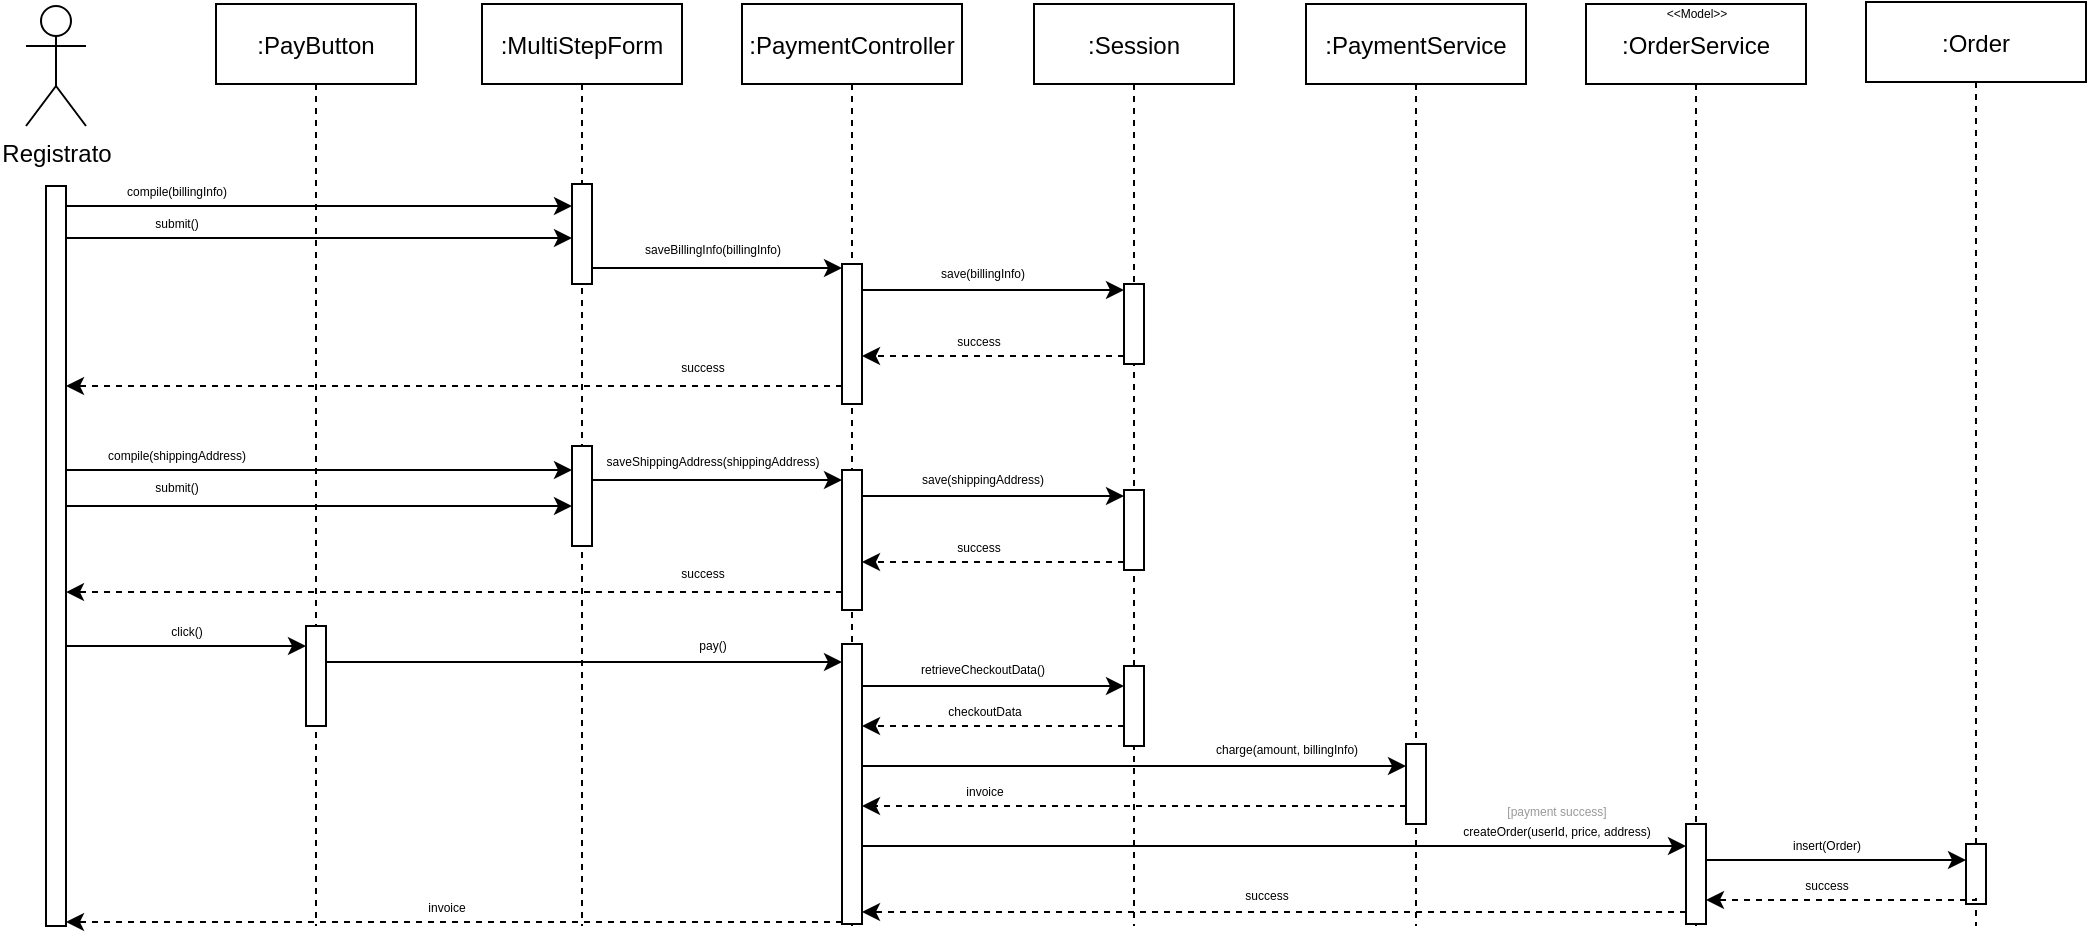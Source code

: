 <mxfile version="15.8.7" type="device"><diagram id="kgpKYQtTHZ0yAKxKKP6v" name="Pay"><mxGraphModel dx="1892" dy="1216" grid="1" gridSize="10" guides="1" tooltips="1" connect="1" arrows="1" fold="1" page="1" pageScale="1" pageWidth="850" pageHeight="1100" math="0" shadow="0"><root><mxCell id="0"/><mxCell id="1" parent="0"/><mxCell id="rYA47qfKNiLAJXPMbVU1-1" value=":MultiStepForm" style="shape=umlLifeline;perimeter=lifelinePerimeter;container=1;collapsible=0;recursiveResize=0;rounded=0;shadow=0;strokeWidth=1;" parent="1" vertex="1"><mxGeometry x="308" y="99" width="100" height="461" as="geometry"/></mxCell><mxCell id="rYA47qfKNiLAJXPMbVU1-2" value="" style="points=[];perimeter=orthogonalPerimeter;rounded=0;shadow=0;strokeWidth=1;" parent="rYA47qfKNiLAJXPMbVU1-1" vertex="1"><mxGeometry x="45" y="90" width="10" height="50" as="geometry"/></mxCell><mxCell id="lNverCXUpuTTPfXprSft-1" value="" style="points=[];perimeter=orthogonalPerimeter;rounded=0;shadow=0;strokeWidth=1;" parent="rYA47qfKNiLAJXPMbVU1-1" vertex="1"><mxGeometry x="45" y="221" width="10" height="50" as="geometry"/></mxCell><mxCell id="rYA47qfKNiLAJXPMbVU1-3" value="Registrato" style="shape=umlActor;verticalLabelPosition=bottom;verticalAlign=top;html=1;outlineConnect=0;" parent="1" vertex="1"><mxGeometry x="80" y="100" width="30" height="60" as="geometry"/></mxCell><mxCell id="rYA47qfKNiLAJXPMbVU1-36" style="edgeStyle=orthogonalEdgeStyle;rounded=0;orthogonalLoop=1;jettySize=auto;html=1;" parent="1" source="rYA47qfKNiLAJXPMbVU1-4" target="rYA47qfKNiLAJXPMbVU1-2" edge="1"><mxGeometry relative="1" as="geometry"><Array as="points"><mxPoint x="160" y="200"/><mxPoint x="160" y="200"/></Array></mxGeometry></mxCell><mxCell id="lNverCXUpuTTPfXprSft-20" style="edgeStyle=orthogonalEdgeStyle;rounded=0;orthogonalLoop=1;jettySize=auto;html=1;" parent="1" source="rYA47qfKNiLAJXPMbVU1-4" target="lNverCXUpuTTPfXprSft-19" edge="1"><mxGeometry relative="1" as="geometry"><Array as="points"><mxPoint x="160" y="420"/><mxPoint x="160" y="420"/></Array></mxGeometry></mxCell><mxCell id="rYA47qfKNiLAJXPMbVU1-4" value="" style="points=[];perimeter=orthogonalPerimeter;rounded=0;shadow=0;strokeWidth=1;" parent="1" vertex="1"><mxGeometry x="90" y="190" width="10" height="370" as="geometry"/></mxCell><mxCell id="rYA47qfKNiLAJXPMbVU1-5" value=":PaymentController" style="shape=umlLifeline;perimeter=lifelinePerimeter;container=1;collapsible=0;recursiveResize=0;rounded=0;shadow=0;strokeWidth=1;" parent="1" vertex="1"><mxGeometry x="438" y="99" width="110" height="461" as="geometry"/></mxCell><mxCell id="rYA47qfKNiLAJXPMbVU1-6" value="" style="points=[];perimeter=orthogonalPerimeter;rounded=0;shadow=0;strokeWidth=1;" parent="rYA47qfKNiLAJXPMbVU1-5" vertex="1"><mxGeometry x="50" y="130" width="10" height="70" as="geometry"/></mxCell><mxCell id="lNverCXUpuTTPfXprSft-6" value="" style="points=[];perimeter=orthogonalPerimeter;rounded=0;shadow=0;strokeWidth=1;" parent="rYA47qfKNiLAJXPMbVU1-5" vertex="1"><mxGeometry x="50" y="233" width="10" height="70" as="geometry"/></mxCell><mxCell id="lNverCXUpuTTPfXprSft-23" value="" style="points=[];perimeter=orthogonalPerimeter;rounded=0;shadow=0;strokeWidth=1;" parent="rYA47qfKNiLAJXPMbVU1-5" vertex="1"><mxGeometry x="50" y="320" width="10" height="140" as="geometry"/></mxCell><mxCell id="rYA47qfKNiLAJXPMbVU1-7" value=":Session" style="shape=umlLifeline;perimeter=lifelinePerimeter;container=1;collapsible=0;recursiveResize=0;rounded=0;shadow=0;strokeWidth=1;" parent="1" vertex="1"><mxGeometry x="584" y="99" width="100" height="461" as="geometry"/></mxCell><mxCell id="rYA47qfKNiLAJXPMbVU1-8" value="" style="points=[];perimeter=orthogonalPerimeter;rounded=0;shadow=0;strokeWidth=1;" parent="rYA47qfKNiLAJXPMbVU1-7" vertex="1"><mxGeometry x="45" y="140" width="10" height="40" as="geometry"/></mxCell><mxCell id="lNverCXUpuTTPfXprSft-7" value="" style="points=[];perimeter=orthogonalPerimeter;rounded=0;shadow=0;strokeWidth=1;" parent="rYA47qfKNiLAJXPMbVU1-7" vertex="1"><mxGeometry x="45" y="243" width="10" height="40" as="geometry"/></mxCell><mxCell id="lNverCXUpuTTPfXprSft-26" value="" style="points=[];perimeter=orthogonalPerimeter;rounded=0;shadow=0;strokeWidth=1;" parent="rYA47qfKNiLAJXPMbVU1-7" vertex="1"><mxGeometry x="45" y="331" width="10" height="40" as="geometry"/></mxCell><mxCell id="rYA47qfKNiLAJXPMbVU1-10" style="edgeStyle=orthogonalEdgeStyle;rounded=0;orthogonalLoop=1;jettySize=auto;html=1;" parent="1" edge="1"><mxGeometry relative="1" as="geometry"><mxPoint x="488.0" y="231" as="targetPoint"/><Array as="points"><mxPoint x="488" y="231"/></Array><mxPoint x="363.0" y="231" as="sourcePoint"/></mxGeometry></mxCell><mxCell id="rYA47qfKNiLAJXPMbVU1-11" value="saveBillingInfo(billingInfo)" style="text;html=1;align=center;verticalAlign=middle;resizable=0;points=[];autosize=1;strokeColor=none;fillColor=none;fontSize=6;" parent="1" vertex="1"><mxGeometry x="383" y="217" width="80" height="10" as="geometry"/></mxCell><mxCell id="rYA47qfKNiLAJXPMbVU1-12" value="compile(billingInfo)" style="text;html=1;align=center;verticalAlign=middle;resizable=0;points=[];autosize=1;strokeColor=none;fillColor=none;fontSize=6;" parent="1" vertex="1"><mxGeometry x="120" y="188" width="70" height="10" as="geometry"/></mxCell><mxCell id="rYA47qfKNiLAJXPMbVU1-14" value="save(billingInfo)" style="text;html=1;align=center;verticalAlign=middle;resizable=0;points=[];autosize=1;strokeColor=none;fillColor=none;fontSize=6;" parent="1" vertex="1"><mxGeometry x="528" y="229" width="60" height="10" as="geometry"/></mxCell><mxCell id="rYA47qfKNiLAJXPMbVU1-15" style="edgeStyle=orthogonalEdgeStyle;rounded=0;orthogonalLoop=1;jettySize=auto;html=1;" parent="1" target="rYA47qfKNiLAJXPMbVU1-8" edge="1"><mxGeometry relative="1" as="geometry"><mxPoint x="618.0" y="242" as="targetPoint"/><Array as="points"><mxPoint x="498" y="242"/></Array><mxPoint x="498.0" y="244.029" as="sourcePoint"/></mxGeometry></mxCell><mxCell id="rYA47qfKNiLAJXPMbVU1-16" style="edgeStyle=orthogonalEdgeStyle;rounded=0;orthogonalLoop=1;jettySize=auto;html=1;dashed=1;" parent="1" source="rYA47qfKNiLAJXPMbVU1-8" edge="1"><mxGeometry relative="1" as="geometry"><mxPoint x="618.0" y="275" as="sourcePoint"/><mxPoint x="498.0" y="275" as="targetPoint"/><Array as="points"><mxPoint x="600" y="275"/><mxPoint x="600" y="275"/></Array></mxGeometry></mxCell><mxCell id="rYA47qfKNiLAJXPMbVU1-17" value="success" style="text;html=1;align=center;verticalAlign=middle;resizable=0;points=[];autosize=1;strokeColor=none;fillColor=none;fontSize=6;" parent="1" vertex="1"><mxGeometry x="536" y="263" width="40" height="10" as="geometry"/></mxCell><mxCell id="rYA47qfKNiLAJXPMbVU1-37" value="submit()" style="text;html=1;align=center;verticalAlign=middle;resizable=0;points=[];autosize=1;strokeColor=none;fillColor=none;fontSize=6;" parent="1" vertex="1"><mxGeometry x="135" y="204.28" width="40" height="10" as="geometry"/></mxCell><mxCell id="rYA47qfKNiLAJXPMbVU1-38" style="edgeStyle=orthogonalEdgeStyle;rounded=0;orthogonalLoop=1;jettySize=auto;html=1;" parent="1" edge="1"><mxGeometry relative="1" as="geometry"><mxPoint x="100" y="216" as="sourcePoint"/><mxPoint x="353" y="216" as="targetPoint"/><Array as="points"><mxPoint x="100" y="216"/></Array></mxGeometry></mxCell><mxCell id="rYA47qfKNiLAJXPMbVU1-39" value="success" style="text;html=1;align=center;verticalAlign=middle;resizable=0;points=[];autosize=1;strokeColor=none;fillColor=none;fontSize=6;" parent="1" vertex="1"><mxGeometry x="398" y="276" width="40" height="10" as="geometry"/></mxCell><mxCell id="rYA47qfKNiLAJXPMbVU1-40" style="edgeStyle=orthogonalEdgeStyle;rounded=0;orthogonalLoop=1;jettySize=auto;html=1;dashed=1;" parent="1" source="rYA47qfKNiLAJXPMbVU1-6" target="rYA47qfKNiLAJXPMbVU1-4" edge="1"><mxGeometry relative="1" as="geometry"><mxPoint x="350.0" y="285" as="sourcePoint"/><mxPoint x="230.0" y="285" as="targetPoint"/><Array as="points"><mxPoint x="290" y="290"/><mxPoint x="290" y="290"/></Array></mxGeometry></mxCell><mxCell id="lNverCXUpuTTPfXprSft-2" value="compile(shippingAddress)" style="text;html=1;align=center;verticalAlign=middle;resizable=0;points=[];autosize=1;strokeColor=none;fillColor=none;fontSize=6;" parent="1" vertex="1"><mxGeometry x="115" y="320" width="80" height="10" as="geometry"/></mxCell><mxCell id="lNverCXUpuTTPfXprSft-3" style="edgeStyle=orthogonalEdgeStyle;rounded=0;orthogonalLoop=1;jettySize=auto;html=1;" parent="1" target="lNverCXUpuTTPfXprSft-1" edge="1"><mxGeometry relative="1" as="geometry"><mxPoint x="100" y="332" as="sourcePoint"/><mxPoint x="220" y="332" as="targetPoint"/><Array as="points"><mxPoint x="290" y="332"/><mxPoint x="290" y="332"/></Array></mxGeometry></mxCell><mxCell id="lNverCXUpuTTPfXprSft-4" value="submit()" style="text;html=1;align=center;verticalAlign=middle;resizable=0;points=[];autosize=1;strokeColor=none;fillColor=none;fontSize=6;" parent="1" vertex="1"><mxGeometry x="135" y="336.28" width="40" height="10" as="geometry"/></mxCell><mxCell id="lNverCXUpuTTPfXprSft-5" style="edgeStyle=orthogonalEdgeStyle;rounded=0;orthogonalLoop=1;jettySize=auto;html=1;" parent="1" target="lNverCXUpuTTPfXprSft-1" edge="1"><mxGeometry relative="1" as="geometry"><mxPoint x="100.0" y="348.314" as="sourcePoint"/><mxPoint x="220.0" y="348.314" as="targetPoint"/><Array as="points"><mxPoint x="100" y="350"/></Array></mxGeometry></mxCell><mxCell id="lNverCXUpuTTPfXprSft-8" style="edgeStyle=orthogonalEdgeStyle;rounded=0;orthogonalLoop=1;jettySize=auto;html=1;" parent="1" edge="1"><mxGeometry relative="1" as="geometry"><mxPoint x="488.0" y="337" as="targetPoint"/><Array as="points"><mxPoint x="488" y="337"/></Array><mxPoint x="363.0" y="337" as="sourcePoint"/></mxGeometry></mxCell><mxCell id="lNverCXUpuTTPfXprSft-9" value="saveShippingAddress(shippingAddress)" style="text;html=1;align=center;verticalAlign=middle;resizable=0;points=[];autosize=1;strokeColor=none;fillColor=none;fontSize=6;" parent="1" vertex="1"><mxGeometry x="363" y="323" width="120" height="10" as="geometry"/></mxCell><mxCell id="lNverCXUpuTTPfXprSft-10" value="save(shippingAddress)" style="text;html=1;align=center;verticalAlign=middle;resizable=0;points=[];autosize=1;strokeColor=none;fillColor=none;fontSize=6;" parent="1" vertex="1"><mxGeometry x="518" y="332" width="80" height="10" as="geometry"/></mxCell><mxCell id="lNverCXUpuTTPfXprSft-11" style="edgeStyle=orthogonalEdgeStyle;rounded=0;orthogonalLoop=1;jettySize=auto;html=1;" parent="1" target="lNverCXUpuTTPfXprSft-7" edge="1"><mxGeometry relative="1" as="geometry"><mxPoint x="618.0" y="345" as="targetPoint"/><Array as="points"><mxPoint x="498" y="345"/></Array><mxPoint x="498.0" y="347.029" as="sourcePoint"/></mxGeometry></mxCell><mxCell id="lNverCXUpuTTPfXprSft-12" style="edgeStyle=orthogonalEdgeStyle;rounded=0;orthogonalLoop=1;jettySize=auto;html=1;dashed=1;" parent="1" source="lNverCXUpuTTPfXprSft-7" edge="1"><mxGeometry relative="1" as="geometry"><mxPoint x="618.0" y="378" as="sourcePoint"/><mxPoint x="498.0" y="378" as="targetPoint"/><Array as="points"><mxPoint x="600" y="378"/><mxPoint x="600" y="378"/></Array></mxGeometry></mxCell><mxCell id="lNverCXUpuTTPfXprSft-13" value="success" style="text;html=1;align=center;verticalAlign=middle;resizable=0;points=[];autosize=1;strokeColor=none;fillColor=none;fontSize=6;" parent="1" vertex="1"><mxGeometry x="536" y="366" width="40" height="10" as="geometry"/></mxCell><mxCell id="lNverCXUpuTTPfXprSft-14" value="success" style="text;html=1;align=center;verticalAlign=middle;resizable=0;points=[];autosize=1;strokeColor=none;fillColor=none;fontSize=6;" parent="1" vertex="1"><mxGeometry x="398" y="379" width="40" height="10" as="geometry"/></mxCell><mxCell id="lNverCXUpuTTPfXprSft-15" style="edgeStyle=orthogonalEdgeStyle;rounded=0;orthogonalLoop=1;jettySize=auto;html=1;dashed=1;" parent="1" source="lNverCXUpuTTPfXprSft-6" edge="1"><mxGeometry relative="1" as="geometry"><mxPoint x="350.0" y="388" as="sourcePoint"/><mxPoint x="100.0" y="393.034" as="targetPoint"/><Array as="points"><mxPoint x="290" y="393"/><mxPoint x="290" y="393"/></Array></mxGeometry></mxCell><mxCell id="lNverCXUpuTTPfXprSft-16" value=":PayButton" style="shape=umlLifeline;perimeter=lifelinePerimeter;container=1;collapsible=0;recursiveResize=0;rounded=0;shadow=0;strokeWidth=1;" parent="1" vertex="1"><mxGeometry x="175" y="99" width="100" height="461" as="geometry"/></mxCell><mxCell id="lNverCXUpuTTPfXprSft-19" value="" style="points=[];perimeter=orthogonalPerimeter;rounded=0;shadow=0;strokeWidth=1;" parent="lNverCXUpuTTPfXprSft-16" vertex="1"><mxGeometry x="45" y="311" width="10" height="50" as="geometry"/></mxCell><mxCell id="lNverCXUpuTTPfXprSft-21" value="&lt;font style=&quot;font-size: 6px;&quot;&gt;click()&lt;/font&gt;" style="text;html=1;align=center;verticalAlign=middle;resizable=0;points=[];autosize=1;strokeColor=none;fillColor=none;fontSize=6;" parent="1" vertex="1"><mxGeometry x="145" y="408" width="30" height="10" as="geometry"/></mxCell><mxCell id="lNverCXUpuTTPfXprSft-24" style="edgeStyle=orthogonalEdgeStyle;rounded=0;orthogonalLoop=1;jettySize=auto;html=1;fontSize=6;" parent="1" edge="1"><mxGeometry relative="1" as="geometry"><mxPoint x="230" y="428.029" as="sourcePoint"/><mxPoint x="488" y="428.029" as="targetPoint"/><Array as="points"><mxPoint x="290" y="428"/><mxPoint x="290" y="428"/></Array></mxGeometry></mxCell><mxCell id="lNverCXUpuTTPfXprSft-25" value="pay()" style="text;html=1;align=center;verticalAlign=middle;resizable=0;points=[];autosize=1;strokeColor=none;fillColor=none;fontSize=6;" parent="1" vertex="1"><mxGeometry x="408" y="415" width="30" height="10" as="geometry"/></mxCell><mxCell id="lNverCXUpuTTPfXprSft-27" style="edgeStyle=orthogonalEdgeStyle;rounded=0;orthogonalLoop=1;jettySize=auto;html=1;fontSize=6;" parent="1" source="lNverCXUpuTTPfXprSft-23" target="lNverCXUpuTTPfXprSft-26" edge="1"><mxGeometry relative="1" as="geometry"><Array as="points"><mxPoint x="558" y="440"/><mxPoint x="558" y="440"/></Array></mxGeometry></mxCell><mxCell id="lNverCXUpuTTPfXprSft-28" value="retrieveCheckoutData()" style="text;html=1;align=center;verticalAlign=middle;resizable=0;points=[];autosize=1;strokeColor=none;fillColor=none;fontSize=6;" parent="1" vertex="1"><mxGeometry x="518" y="427" width="80" height="10" as="geometry"/></mxCell><mxCell id="lNverCXUpuTTPfXprSft-29" style="edgeStyle=orthogonalEdgeStyle;rounded=0;orthogonalLoop=1;jettySize=auto;html=1;fontSize=6;dashed=1;" parent="1" source="lNverCXUpuTTPfXprSft-26" target="lNverCXUpuTTPfXprSft-23" edge="1"><mxGeometry relative="1" as="geometry"><Array as="points"><mxPoint x="558" y="460"/><mxPoint x="558" y="460"/></Array></mxGeometry></mxCell><mxCell id="lNverCXUpuTTPfXprSft-30" value="checkoutData" style="text;html=1;align=center;verticalAlign=middle;resizable=0;points=[];autosize=1;strokeColor=none;fillColor=none;fontSize=6;" parent="1" vertex="1"><mxGeometry x="534" y="448" width="50" height="10" as="geometry"/></mxCell><mxCell id="lNverCXUpuTTPfXprSft-31" value=":PaymentService" style="shape=umlLifeline;perimeter=lifelinePerimeter;container=1;collapsible=0;recursiveResize=0;rounded=0;shadow=0;strokeWidth=1;" parent="1" vertex="1"><mxGeometry x="720" y="99" width="110" height="461" as="geometry"/></mxCell><mxCell id="lNverCXUpuTTPfXprSft-34" value="" style="points=[];perimeter=orthogonalPerimeter;rounded=0;shadow=0;strokeWidth=1;" parent="lNverCXUpuTTPfXprSft-31" vertex="1"><mxGeometry x="50" y="370" width="10" height="40" as="geometry"/></mxCell><mxCell id="lNverCXUpuTTPfXprSft-36" value="charge(amount, billingInfo)" style="text;html=1;align=center;verticalAlign=middle;resizable=0;points=[];autosize=1;strokeColor=none;fillColor=none;fontSize=6;" parent="lNverCXUpuTTPfXprSft-31" vertex="1"><mxGeometry x="-55" y="368" width="90" height="10" as="geometry"/></mxCell><mxCell id="lNverCXUpuTTPfXprSft-35" style="edgeStyle=orthogonalEdgeStyle;rounded=0;orthogonalLoop=1;jettySize=auto;html=1;fontSize=6;" parent="1" source="lNverCXUpuTTPfXprSft-23" target="lNverCXUpuTTPfXprSft-34" edge="1"><mxGeometry relative="1" as="geometry"><Array as="points"><mxPoint x="700" y="480"/><mxPoint x="700" y="480"/></Array></mxGeometry></mxCell><mxCell id="lNverCXUpuTTPfXprSft-37" style="edgeStyle=orthogonalEdgeStyle;rounded=0;orthogonalLoop=1;jettySize=auto;html=1;fontSize=6;dashed=1;" parent="1" source="lNverCXUpuTTPfXprSft-34" target="lNverCXUpuTTPfXprSft-23" edge="1"><mxGeometry relative="1" as="geometry"><Array as="points"><mxPoint x="630" y="500"/><mxPoint x="630" y="500"/></Array></mxGeometry></mxCell><mxCell id="lNverCXUpuTTPfXprSft-38" value="invoice" style="text;html=1;align=center;verticalAlign=middle;resizable=0;points=[];autosize=1;strokeColor=none;fillColor=none;fontSize=6;" parent="1" vertex="1"><mxGeometry x="544" y="488" width="30" height="10" as="geometry"/></mxCell><mxCell id="lNverCXUpuTTPfXprSft-39" style="edgeStyle=orthogonalEdgeStyle;rounded=0;orthogonalLoop=1;jettySize=auto;html=1;dashed=1;fontSize=6;" parent="1" edge="1"><mxGeometry relative="1" as="geometry"><Array as="points"><mxPoint x="290" y="558"/><mxPoint x="290" y="558"/></Array><mxPoint x="488" y="558" as="sourcePoint"/><mxPoint x="100" y="558" as="targetPoint"/></mxGeometry></mxCell><mxCell id="lNverCXUpuTTPfXprSft-40" value="invoice" style="text;html=1;align=center;verticalAlign=middle;resizable=0;points=[];autosize=1;strokeColor=none;fillColor=none;fontSize=6;" parent="1" vertex="1"><mxGeometry x="275" y="546" width="30" height="10" as="geometry"/></mxCell><mxCell id="lLBsE2wJVRI0vNOgPvLc-1" value=":OrderService" style="shape=umlLifeline;perimeter=lifelinePerimeter;container=1;collapsible=0;recursiveResize=0;rounded=0;shadow=0;strokeWidth=1;" vertex="1" parent="1"><mxGeometry x="860" y="99" width="110" height="461" as="geometry"/></mxCell><mxCell id="lLBsE2wJVRI0vNOgPvLc-2" value="" style="points=[];perimeter=orthogonalPerimeter;rounded=0;shadow=0;strokeWidth=1;" vertex="1" parent="lLBsE2wJVRI0vNOgPvLc-1"><mxGeometry x="50" y="410" width="10" height="50" as="geometry"/></mxCell><mxCell id="lLBsE2wJVRI0vNOgPvLc-7" value="&amp;lt;&amp;lt;Model&amp;gt;&amp;gt;" style="text;html=1;align=center;verticalAlign=middle;resizable=0;points=[];autosize=1;strokeColor=none;fillColor=none;fontSize=6;" vertex="1" parent="lLBsE2wJVRI0vNOgPvLc-1"><mxGeometry x="30" width="50" height="10" as="geometry"/></mxCell><mxCell id="lLBsE2wJVRI0vNOgPvLc-4" value=":Order" style="shape=umlLifeline;perimeter=lifelinePerimeter;container=1;collapsible=0;recursiveResize=0;rounded=0;shadow=0;strokeWidth=1;" vertex="1" parent="1"><mxGeometry x="1000" y="98" width="110" height="462" as="geometry"/></mxCell><mxCell id="lLBsE2wJVRI0vNOgPvLc-5" value="" style="points=[];perimeter=orthogonalPerimeter;rounded=0;shadow=0;strokeWidth=1;" vertex="1" parent="lLBsE2wJVRI0vNOgPvLc-4"><mxGeometry x="50" y="421" width="10" height="30" as="geometry"/></mxCell><mxCell id="lLBsE2wJVRI0vNOgPvLc-8" style="edgeStyle=orthogonalEdgeStyle;rounded=0;orthogonalLoop=1;jettySize=auto;html=1;fontSize=6;" edge="1" parent="1" source="lNverCXUpuTTPfXprSft-23" target="lLBsE2wJVRI0vNOgPvLc-2"><mxGeometry relative="1" as="geometry"><Array as="points"><mxPoint x="840" y="520"/><mxPoint x="840" y="520"/></Array></mxGeometry></mxCell><mxCell id="lLBsE2wJVRI0vNOgPvLc-9" value="createOrder(userId, price, address)" style="text;html=1;align=center;verticalAlign=middle;resizable=0;points=[];autosize=1;strokeColor=none;fillColor=none;fontSize=6;" vertex="1" parent="1"><mxGeometry x="790" y="508" width="110" height="10" as="geometry"/></mxCell><mxCell id="lLBsE2wJVRI0vNOgPvLc-12" style="edgeStyle=orthogonalEdgeStyle;rounded=0;orthogonalLoop=1;jettySize=auto;html=1;fontSize=6;" edge="1" parent="1"><mxGeometry relative="1" as="geometry"><mxPoint x="920" y="527" as="sourcePoint"/><mxPoint x="1050" y="527" as="targetPoint"/><Array as="points"><mxPoint x="990" y="527"/><mxPoint x="990" y="527"/></Array></mxGeometry></mxCell><mxCell id="lLBsE2wJVRI0vNOgPvLc-13" value="insert(Order)" style="text;html=1;align=center;verticalAlign=middle;resizable=0;points=[];autosize=1;strokeColor=none;fillColor=none;fontSize=6;" vertex="1" parent="1"><mxGeometry x="955" y="515" width="50" height="10" as="geometry"/></mxCell><mxCell id="lLBsE2wJVRI0vNOgPvLc-14" style="edgeStyle=orthogonalEdgeStyle;rounded=0;orthogonalLoop=1;jettySize=auto;html=1;fontSize=6;dashed=1;" edge="1" parent="1"><mxGeometry relative="1" as="geometry"><mxPoint x="1055" y="546" as="sourcePoint"/><mxPoint x="920" y="547" as="targetPoint"/><Array as="points"><mxPoint x="1055" y="547"/></Array></mxGeometry></mxCell><mxCell id="lLBsE2wJVRI0vNOgPvLc-15" value="success" style="text;html=1;align=center;verticalAlign=middle;resizable=0;points=[];autosize=1;strokeColor=none;fillColor=none;fontSize=6;" vertex="1" parent="1"><mxGeometry x="960" y="535" width="40" height="10" as="geometry"/></mxCell><mxCell id="lLBsE2wJVRI0vNOgPvLc-16" value="[payment success]" style="text;html=1;align=center;verticalAlign=middle;resizable=0;points=[];autosize=1;strokeColor=none;fillColor=none;fontSize=6;fontColor=#999999;" vertex="1" parent="1"><mxGeometry x="810" y="498" width="70" height="10" as="geometry"/></mxCell><mxCell id="lLBsE2wJVRI0vNOgPvLc-17" style="edgeStyle=orthogonalEdgeStyle;rounded=0;orthogonalLoop=1;jettySize=auto;html=1;dashed=1;fontSize=6;fontColor=#999999;" edge="1" parent="1"><mxGeometry relative="1" as="geometry"><mxPoint x="910" y="553" as="sourcePoint"/><mxPoint x="498" y="553" as="targetPoint"/><Array as="points"><mxPoint x="710" y="553"/><mxPoint x="710" y="553"/></Array></mxGeometry></mxCell><mxCell id="lLBsE2wJVRI0vNOgPvLc-18" value="success" style="text;html=1;align=center;verticalAlign=middle;resizable=0;points=[];autosize=1;strokeColor=none;fillColor=none;fontSize=6;" vertex="1" parent="1"><mxGeometry x="680" y="540" width="40" height="10" as="geometry"/></mxCell></root></mxGraphModel></diagram></mxfile>